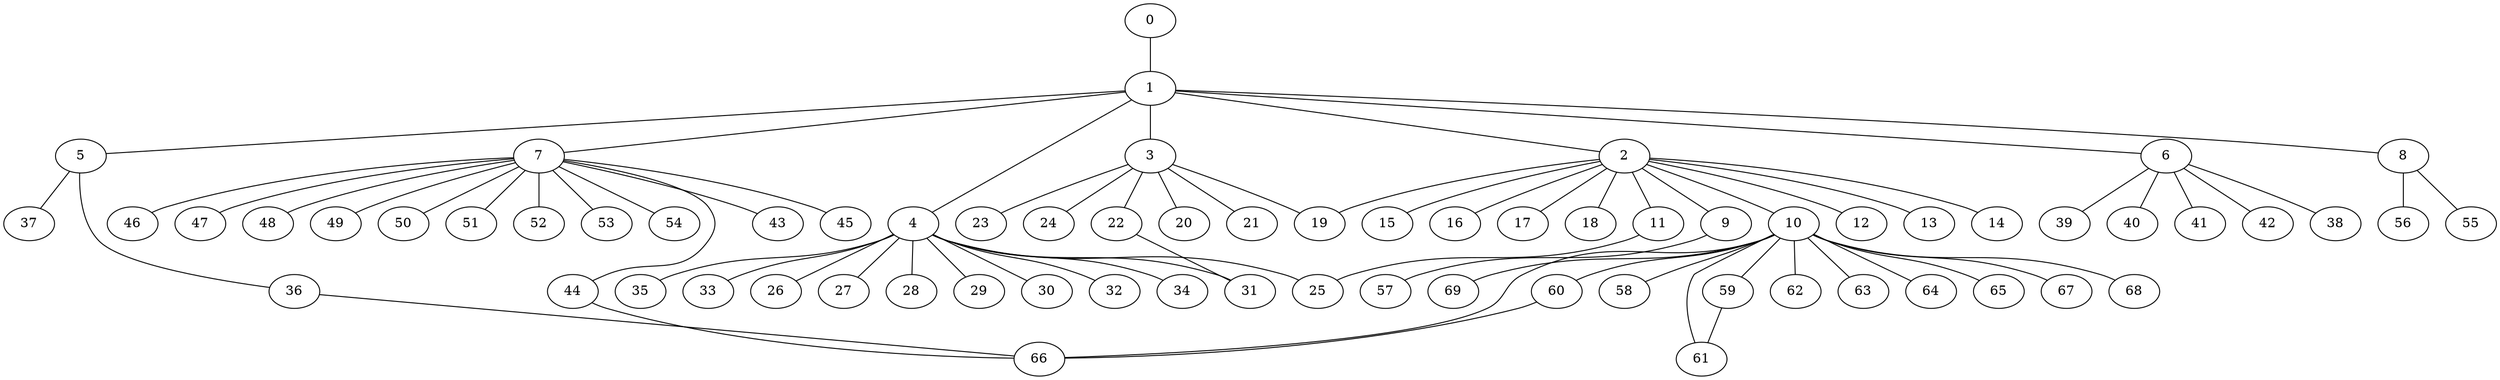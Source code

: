 
graph graphname {
    0 -- 1
1 -- 2
1 -- 3
1 -- 4
1 -- 5
1 -- 6
1 -- 7
1 -- 8
2 -- 9
2 -- 10
2 -- 11
2 -- 12
2 -- 13
2 -- 14
2 -- 15
2 -- 16
2 -- 17
2 -- 18
2 -- 19
3 -- 20
3 -- 21
3 -- 22
3 -- 23
3 -- 24
3 -- 19
4 -- 32
4 -- 34
4 -- 35
4 -- 33
4 -- 25
4 -- 26
4 -- 27
4 -- 28
4 -- 29
4 -- 30
4 -- 31
5 -- 36
5 -- 37
6 -- 38
6 -- 39
6 -- 40
6 -- 41
6 -- 42
7 -- 43
7 -- 44
7 -- 45
7 -- 46
7 -- 47
7 -- 48
7 -- 49
7 -- 50
7 -- 51
7 -- 52
7 -- 53
7 -- 54
8 -- 56
8 -- 55
9 -- 57
10 -- 64
10 -- 65
10 -- 67
10 -- 68
10 -- 69
10 -- 66
10 -- 58
10 -- 59
10 -- 60
10 -- 61
10 -- 62
10 -- 63
11 -- 25
22 -- 31
36 -- 66
44 -- 66
59 -- 61
60 -- 66

}

